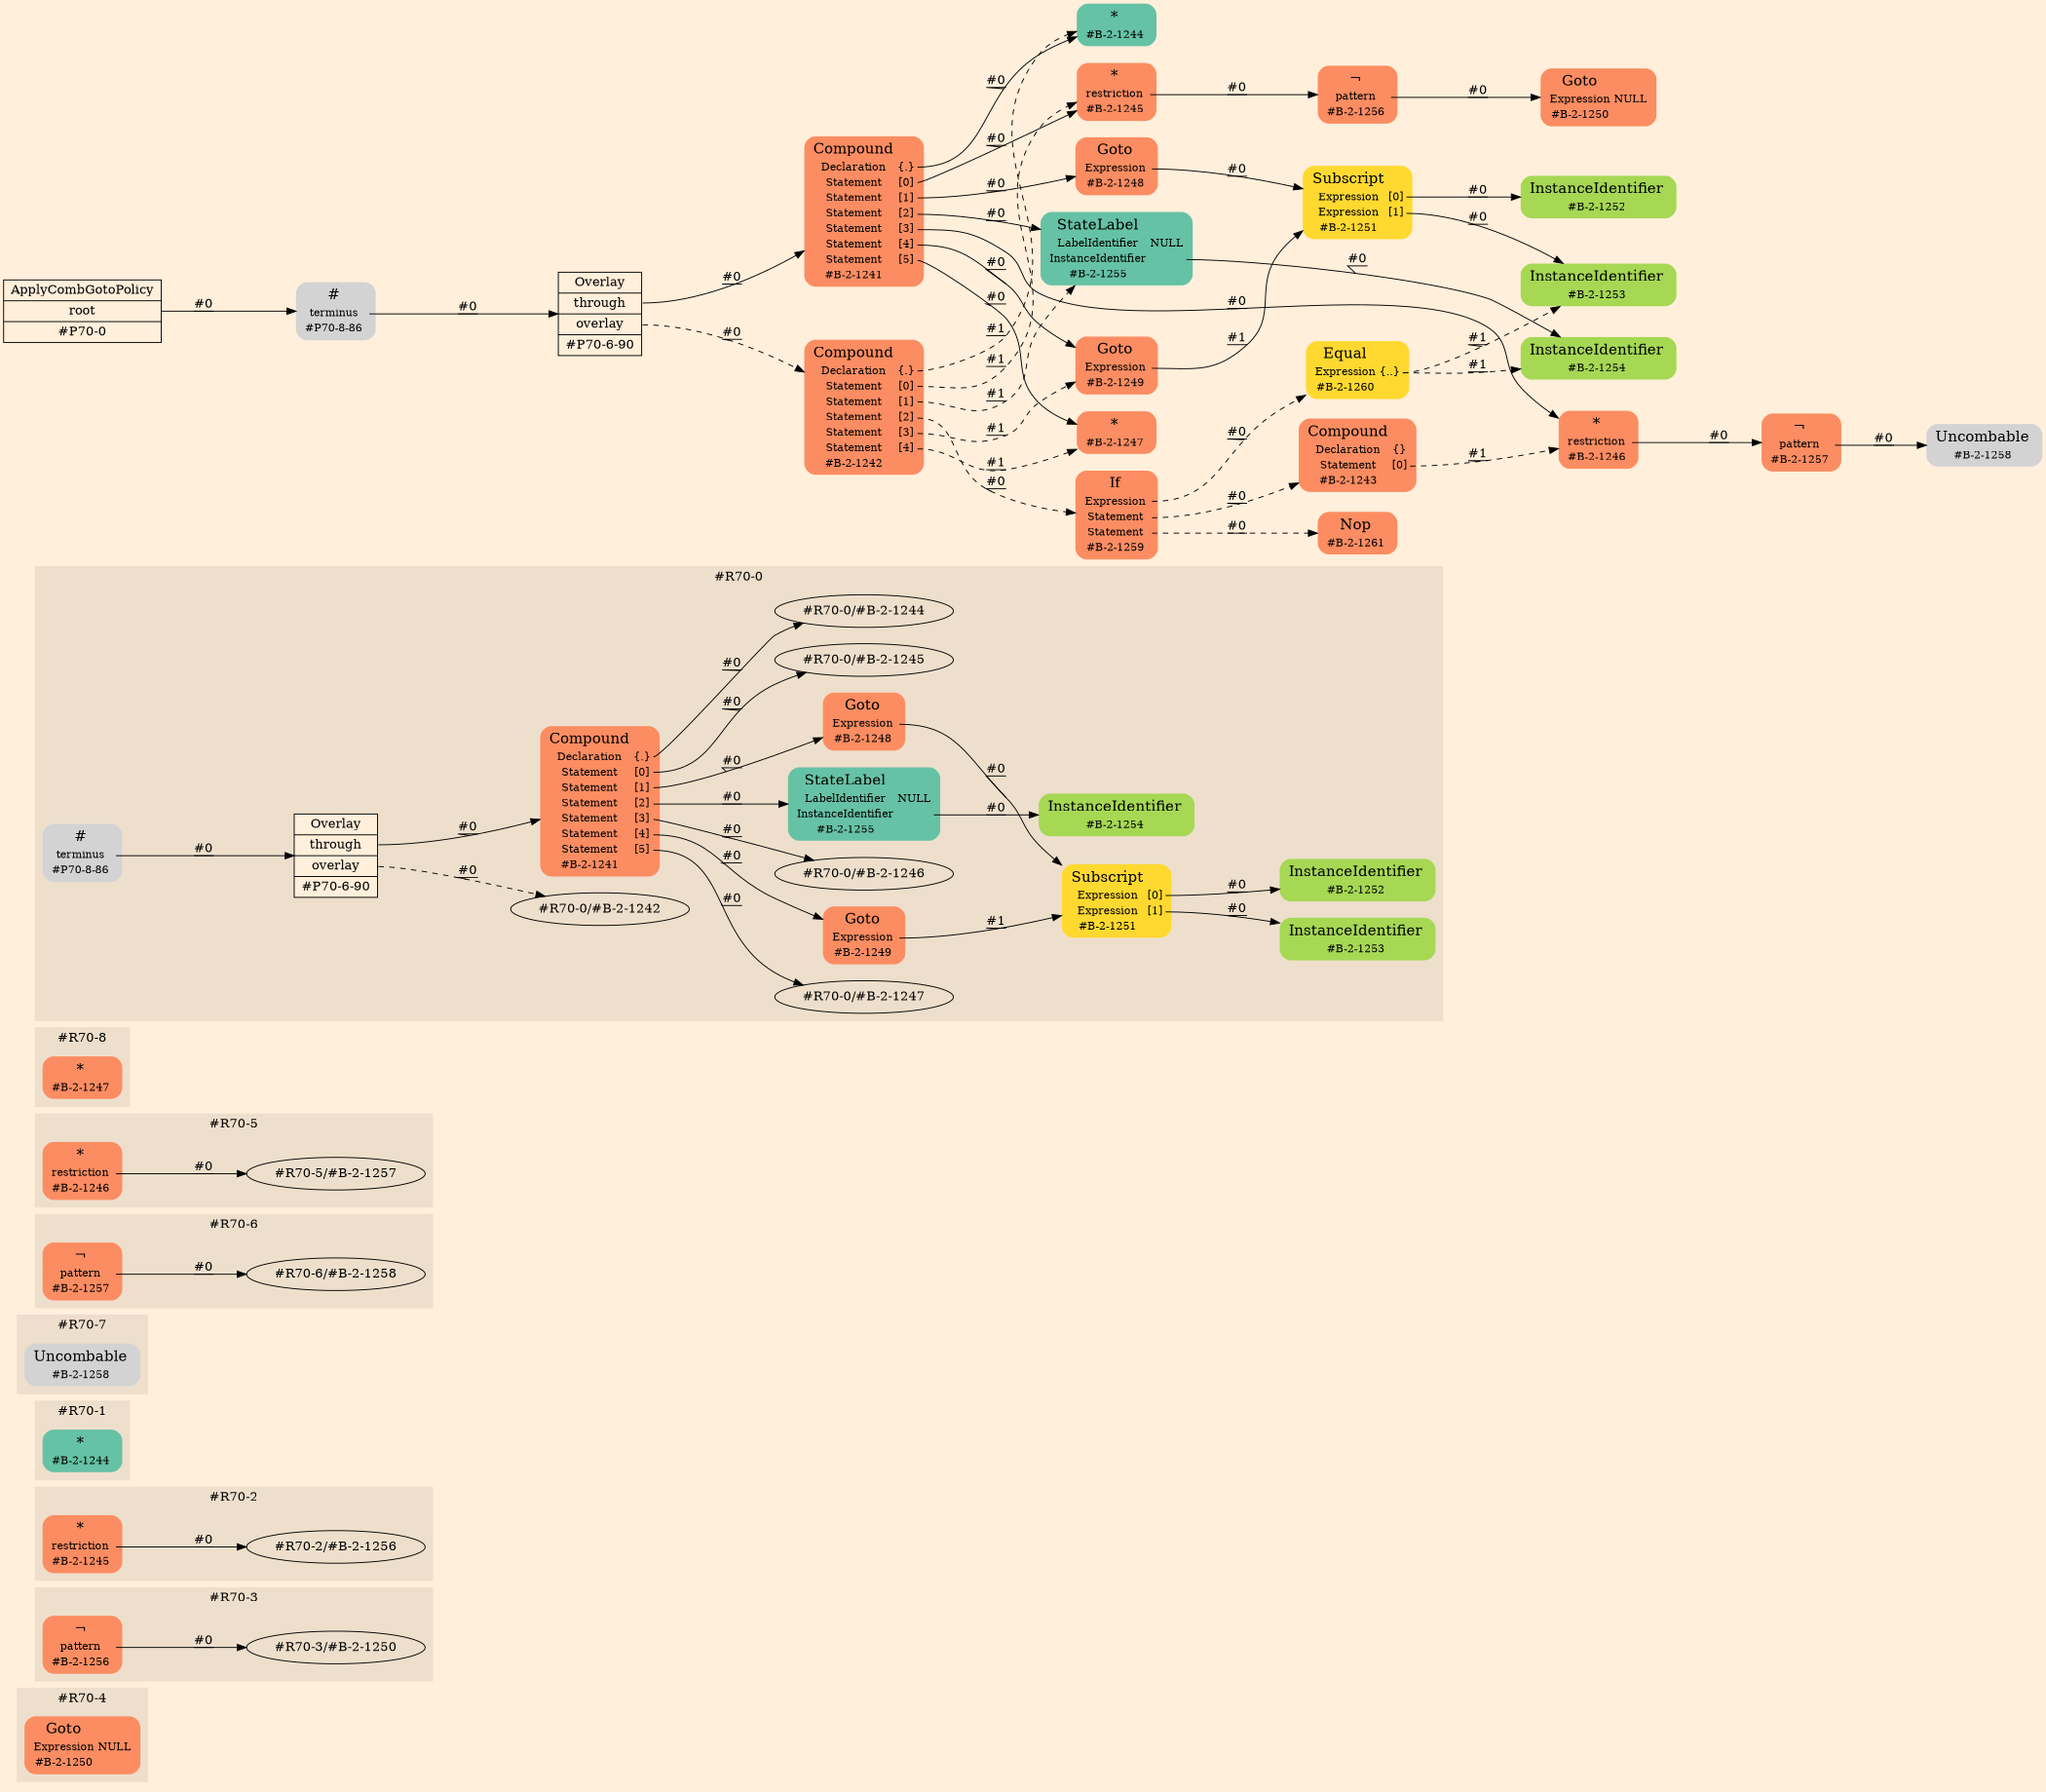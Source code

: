 digraph Inferno {
graph [
rankdir = "LR"
ranksep = 1.0
size = "14,20"
bgcolor = antiquewhite1
];
node [
];
subgraph "cluster#R70-4" {
label = "#R70-4"
style = "filled"
color = antiquewhite2
"#R70-4/#B-2-1250" [
shape = "plaintext"
fillcolor = "/set28/2"
label = <<TABLE BORDER="0" CELLBORDER="0" CELLSPACING="0">
 <TR>
  <TD><FONT POINT-SIZE="16.0">Goto</FONT></TD>
  <TD></TD>
 </TR>
 <TR>
  <TD>Expression</TD>
  <TD PORT="port0">NULL</TD>
 </TR>
 <TR>
  <TD>#B-2-1250</TD>
  <TD PORT="port1"></TD>
 </TR>
</TABLE>>
style = "rounded,filled"
fontsize = "12"
];
}
subgraph "cluster#R70-3" {
label = "#R70-3"
style = "filled"
color = antiquewhite2
"#R70-3/#B-2-1256" [
shape = "plaintext"
fillcolor = "/set28/2"
label = <<TABLE BORDER="0" CELLBORDER="0" CELLSPACING="0">
 <TR>
  <TD><FONT POINT-SIZE="16.0">¬</FONT></TD>
  <TD></TD>
 </TR>
 <TR>
  <TD>pattern</TD>
  <TD PORT="port0"></TD>
 </TR>
 <TR>
  <TD>#B-2-1256</TD>
  <TD PORT="port1"></TD>
 </TR>
</TABLE>>
style = "rounded,filled"
fontsize = "12"
];
"#R70-3/#B-2-1256":port0 -> "#R70-3/#B-2-1250" [style="solid"
label = "#0"
decorate = true
];
}
subgraph "cluster#R70-2" {
label = "#R70-2"
style = "filled"
color = antiquewhite2
"#R70-2/#B-2-1245" [
shape = "plaintext"
fillcolor = "/set28/2"
label = <<TABLE BORDER="0" CELLBORDER="0" CELLSPACING="0">
 <TR>
  <TD><FONT POINT-SIZE="16.0">*</FONT></TD>
  <TD></TD>
 </TR>
 <TR>
  <TD>restriction</TD>
  <TD PORT="port0"></TD>
 </TR>
 <TR>
  <TD>#B-2-1245</TD>
  <TD PORT="port1"></TD>
 </TR>
</TABLE>>
style = "rounded,filled"
fontsize = "12"
];
"#R70-2/#B-2-1245":port0 -> "#R70-2/#B-2-1256" [style="solid"
label = "#0"
decorate = true
];
}
subgraph "cluster#R70-1" {
label = "#R70-1"
style = "filled"
color = antiquewhite2
"#R70-1/#B-2-1244" [
shape = "plaintext"
fillcolor = "/set28/1"
label = <<TABLE BORDER="0" CELLBORDER="0" CELLSPACING="0">
 <TR>
  <TD><FONT POINT-SIZE="16.0">*</FONT></TD>
  <TD></TD>
 </TR>
 <TR>
  <TD>#B-2-1244</TD>
  <TD PORT="port0"></TD>
 </TR>
</TABLE>>
style = "rounded,filled"
fontsize = "12"
];
}
subgraph "cluster#R70-7" {
label = "#R70-7"
style = "filled"
color = antiquewhite2
"#R70-7/#B-2-1258" [
shape = "plaintext"
label = <<TABLE BORDER="0" CELLBORDER="0" CELLSPACING="0">
 <TR>
  <TD><FONT POINT-SIZE="16.0">Uncombable</FONT></TD>
  <TD></TD>
 </TR>
 <TR>
  <TD>#B-2-1258</TD>
  <TD PORT="port0"></TD>
 </TR>
</TABLE>>
style = "rounded,filled"
fontsize = "12"
];
}
subgraph "cluster#R70-6" {
label = "#R70-6"
style = "filled"
color = antiquewhite2
"#R70-6/#B-2-1257" [
shape = "plaintext"
fillcolor = "/set28/2"
label = <<TABLE BORDER="0" CELLBORDER="0" CELLSPACING="0">
 <TR>
  <TD><FONT POINT-SIZE="16.0">¬</FONT></TD>
  <TD></TD>
 </TR>
 <TR>
  <TD>pattern</TD>
  <TD PORT="port0"></TD>
 </TR>
 <TR>
  <TD>#B-2-1257</TD>
  <TD PORT="port1"></TD>
 </TR>
</TABLE>>
style = "rounded,filled"
fontsize = "12"
];
"#R70-6/#B-2-1257":port0 -> "#R70-6/#B-2-1258" [style="solid"
label = "#0"
decorate = true
];
}
subgraph "cluster#R70-5" {
label = "#R70-5"
style = "filled"
color = antiquewhite2
"#R70-5/#B-2-1246" [
shape = "plaintext"
fillcolor = "/set28/2"
label = <<TABLE BORDER="0" CELLBORDER="0" CELLSPACING="0">
 <TR>
  <TD><FONT POINT-SIZE="16.0">*</FONT></TD>
  <TD></TD>
 </TR>
 <TR>
  <TD>restriction</TD>
  <TD PORT="port0"></TD>
 </TR>
 <TR>
  <TD>#B-2-1246</TD>
  <TD PORT="port1"></TD>
 </TR>
</TABLE>>
style = "rounded,filled"
fontsize = "12"
];
"#R70-5/#B-2-1246":port0 -> "#R70-5/#B-2-1257" [style="solid"
label = "#0"
decorate = true
];
}
subgraph "cluster#R70-8" {
label = "#R70-8"
style = "filled"
color = antiquewhite2
"#R70-8/#B-2-1247" [
shape = "plaintext"
fillcolor = "/set28/2"
label = <<TABLE BORDER="0" CELLBORDER="0" CELLSPACING="0">
 <TR>
  <TD><FONT POINT-SIZE="16.0">*</FONT></TD>
  <TD></TD>
 </TR>
 <TR>
  <TD>#B-2-1247</TD>
  <TD PORT="port0"></TD>
 </TR>
</TABLE>>
style = "rounded,filled"
fontsize = "12"
];
}
subgraph "cluster#R70-0" {
label = "#R70-0"
style = "filled"
color = antiquewhite2
"#R70-0/#B-2-1249" [
shape = "plaintext"
fillcolor = "/set28/2"
label = <<TABLE BORDER="0" CELLBORDER="0" CELLSPACING="0">
 <TR>
  <TD><FONT POINT-SIZE="16.0">Goto</FONT></TD>
  <TD></TD>
 </TR>
 <TR>
  <TD>Expression</TD>
  <TD PORT="port0"></TD>
 </TR>
 <TR>
  <TD>#B-2-1249</TD>
  <TD PORT="port1"></TD>
 </TR>
</TABLE>>
style = "rounded,filled"
fontsize = "12"
];
"#R70-0/#B-2-1255" [
shape = "plaintext"
fillcolor = "/set28/1"
label = <<TABLE BORDER="0" CELLBORDER="0" CELLSPACING="0">
 <TR>
  <TD><FONT POINT-SIZE="16.0">StateLabel</FONT></TD>
  <TD></TD>
 </TR>
 <TR>
  <TD>LabelIdentifier</TD>
  <TD PORT="port0">NULL</TD>
 </TR>
 <TR>
  <TD>InstanceIdentifier</TD>
  <TD PORT="port1"></TD>
 </TR>
 <TR>
  <TD>#B-2-1255</TD>
  <TD PORT="port2"></TD>
 </TR>
</TABLE>>
style = "rounded,filled"
fontsize = "12"
];
"#R70-0/#B-2-1253" [
shape = "plaintext"
fillcolor = "/set28/5"
label = <<TABLE BORDER="0" CELLBORDER="0" CELLSPACING="0">
 <TR>
  <TD><FONT POINT-SIZE="16.0">InstanceIdentifier</FONT></TD>
  <TD></TD>
 </TR>
 <TR>
  <TD>#B-2-1253</TD>
  <TD PORT="port0"></TD>
 </TR>
</TABLE>>
style = "rounded,filled"
fontsize = "12"
];
"#R70-0/#P70-8-86" [
shape = "plaintext"
label = <<TABLE BORDER="0" CELLBORDER="0" CELLSPACING="0">
 <TR>
  <TD><FONT POINT-SIZE="16.0">#</FONT></TD>
  <TD></TD>
 </TR>
 <TR>
  <TD>terminus</TD>
  <TD PORT="port0"></TD>
 </TR>
 <TR>
  <TD>#P70-8-86</TD>
  <TD PORT="port1"></TD>
 </TR>
</TABLE>>
style = "rounded,filled"
fontsize = "12"
];
"#R70-0/#B-2-1254" [
shape = "plaintext"
fillcolor = "/set28/5"
label = <<TABLE BORDER="0" CELLBORDER="0" CELLSPACING="0">
 <TR>
  <TD><FONT POINT-SIZE="16.0">InstanceIdentifier</FONT></TD>
  <TD></TD>
 </TR>
 <TR>
  <TD>#B-2-1254</TD>
  <TD PORT="port0"></TD>
 </TR>
</TABLE>>
style = "rounded,filled"
fontsize = "12"
];
"#R70-0/#B-2-1241" [
shape = "plaintext"
fillcolor = "/set28/2"
label = <<TABLE BORDER="0" CELLBORDER="0" CELLSPACING="0">
 <TR>
  <TD><FONT POINT-SIZE="16.0">Compound</FONT></TD>
  <TD></TD>
 </TR>
 <TR>
  <TD>Declaration</TD>
  <TD PORT="port0">{.}</TD>
 </TR>
 <TR>
  <TD>Statement</TD>
  <TD PORT="port1">[0]</TD>
 </TR>
 <TR>
  <TD>Statement</TD>
  <TD PORT="port2">[1]</TD>
 </TR>
 <TR>
  <TD>Statement</TD>
  <TD PORT="port3">[2]</TD>
 </TR>
 <TR>
  <TD>Statement</TD>
  <TD PORT="port4">[3]</TD>
 </TR>
 <TR>
  <TD>Statement</TD>
  <TD PORT="port5">[4]</TD>
 </TR>
 <TR>
  <TD>Statement</TD>
  <TD PORT="port6">[5]</TD>
 </TR>
 <TR>
  <TD>#B-2-1241</TD>
  <TD PORT="port7"></TD>
 </TR>
</TABLE>>
style = "rounded,filled"
fontsize = "12"
];
"#R70-0/#B-2-1248" [
shape = "plaintext"
fillcolor = "/set28/2"
label = <<TABLE BORDER="0" CELLBORDER="0" CELLSPACING="0">
 <TR>
  <TD><FONT POINT-SIZE="16.0">Goto</FONT></TD>
  <TD></TD>
 </TR>
 <TR>
  <TD>Expression</TD>
  <TD PORT="port0"></TD>
 </TR>
 <TR>
  <TD>#B-2-1248</TD>
  <TD PORT="port1"></TD>
 </TR>
</TABLE>>
style = "rounded,filled"
fontsize = "12"
];
"#R70-0/#B-2-1252" [
shape = "plaintext"
fillcolor = "/set28/5"
label = <<TABLE BORDER="0" CELLBORDER="0" CELLSPACING="0">
 <TR>
  <TD><FONT POINT-SIZE="16.0">InstanceIdentifier</FONT></TD>
  <TD></TD>
 </TR>
 <TR>
  <TD>#B-2-1252</TD>
  <TD PORT="port0"></TD>
 </TR>
</TABLE>>
style = "rounded,filled"
fontsize = "12"
];
"#R70-0/#P70-6-90" [
shape = "record"
label = "<fixed> Overlay | <port0> through | <port1> overlay | <port2> #P70-6-90"
style = "filled"
fontsize = "14"
fillcolor = antiquewhite1
];
"#R70-0/#B-2-1251" [
shape = "plaintext"
fillcolor = "/set28/6"
label = <<TABLE BORDER="0" CELLBORDER="0" CELLSPACING="0">
 <TR>
  <TD><FONT POINT-SIZE="16.0">Subscript</FONT></TD>
  <TD></TD>
 </TR>
 <TR>
  <TD>Expression</TD>
  <TD PORT="port0">[0]</TD>
 </TR>
 <TR>
  <TD>Expression</TD>
  <TD PORT="port1">[1]</TD>
 </TR>
 <TR>
  <TD>#B-2-1251</TD>
  <TD PORT="port2"></TD>
 </TR>
</TABLE>>
style = "rounded,filled"
fontsize = "12"
];
"#R70-0/#B-2-1249":port0 -> "#R70-0/#B-2-1251" [style="solid"
label = "#1"
decorate = true
];
"#R70-0/#B-2-1255":port1 -> "#R70-0/#B-2-1254" [style="solid"
label = "#0"
decorate = true
];
"#R70-0/#P70-8-86":port0 -> "#R70-0/#P70-6-90" [style="solid"
label = "#0"
decorate = true
];
"#R70-0/#B-2-1241":port0 -> "#R70-0/#B-2-1244" [style="solid"
label = "#0"
decorate = true
];
"#R70-0/#B-2-1241":port1 -> "#R70-0/#B-2-1245" [style="solid"
label = "#0"
decorate = true
];
"#R70-0/#B-2-1241":port2 -> "#R70-0/#B-2-1248" [style="solid"
label = "#0"
decorate = true
];
"#R70-0/#B-2-1241":port3 -> "#R70-0/#B-2-1255" [style="solid"
label = "#0"
decorate = true
];
"#R70-0/#B-2-1241":port4 -> "#R70-0/#B-2-1246" [style="solid"
label = "#0"
decorate = true
];
"#R70-0/#B-2-1241":port5 -> "#R70-0/#B-2-1249" [style="solid"
label = "#0"
decorate = true
];
"#R70-0/#B-2-1241":port6 -> "#R70-0/#B-2-1247" [style="solid"
label = "#0"
decorate = true
];
"#R70-0/#B-2-1248":port0 -> "#R70-0/#B-2-1251" [style="solid"
label = "#0"
decorate = true
];
"#R70-0/#P70-6-90":port0 -> "#R70-0/#B-2-1241" [style="solid"
label = "#0"
decorate = true
];
"#R70-0/#P70-6-90":port1 -> "#R70-0/#B-2-1242" [style="dashed"
label = "#0"
decorate = true
];
"#R70-0/#B-2-1251":port0 -> "#R70-0/#B-2-1252" [style="solid"
label = "#0"
decorate = true
];
"#R70-0/#B-2-1251":port1 -> "#R70-0/#B-2-1253" [style="solid"
label = "#0"
decorate = true
];
}
"/CR#P70-0" [
shape = "record"
fillcolor = "transparent"
label = "<fixed> ApplyCombGotoPolicy | <port0> root | <port1> #P70-0"
style = "filled"
fontsize = "14"
fillcolor = antiquewhite1
];
"/#P70-8-86" [
shape = "plaintext"
label = <<TABLE BORDER="0" CELLBORDER="0" CELLSPACING="0">
 <TR>
  <TD><FONT POINT-SIZE="16.0">#</FONT></TD>
  <TD></TD>
 </TR>
 <TR>
  <TD>terminus</TD>
  <TD PORT="port0"></TD>
 </TR>
 <TR>
  <TD>#P70-8-86</TD>
  <TD PORT="port1"></TD>
 </TR>
</TABLE>>
style = "rounded,filled"
fontsize = "12"
];
"/#P70-6-90" [
shape = "record"
label = "<fixed> Overlay | <port0> through | <port1> overlay | <port2> #P70-6-90"
style = "filled"
fontsize = "14"
fillcolor = antiquewhite1
];
"/#B-2-1241" [
shape = "plaintext"
fillcolor = "/set28/2"
label = <<TABLE BORDER="0" CELLBORDER="0" CELLSPACING="0">
 <TR>
  <TD><FONT POINT-SIZE="16.0">Compound</FONT></TD>
  <TD></TD>
 </TR>
 <TR>
  <TD>Declaration</TD>
  <TD PORT="port0">{.}</TD>
 </TR>
 <TR>
  <TD>Statement</TD>
  <TD PORT="port1">[0]</TD>
 </TR>
 <TR>
  <TD>Statement</TD>
  <TD PORT="port2">[1]</TD>
 </TR>
 <TR>
  <TD>Statement</TD>
  <TD PORT="port3">[2]</TD>
 </TR>
 <TR>
  <TD>Statement</TD>
  <TD PORT="port4">[3]</TD>
 </TR>
 <TR>
  <TD>Statement</TD>
  <TD PORT="port5">[4]</TD>
 </TR>
 <TR>
  <TD>Statement</TD>
  <TD PORT="port6">[5]</TD>
 </TR>
 <TR>
  <TD>#B-2-1241</TD>
  <TD PORT="port7"></TD>
 </TR>
</TABLE>>
style = "rounded,filled"
fontsize = "12"
];
"/#B-2-1244" [
shape = "plaintext"
fillcolor = "/set28/1"
label = <<TABLE BORDER="0" CELLBORDER="0" CELLSPACING="0">
 <TR>
  <TD><FONT POINT-SIZE="16.0">*</FONT></TD>
  <TD></TD>
 </TR>
 <TR>
  <TD>#B-2-1244</TD>
  <TD PORT="port0"></TD>
 </TR>
</TABLE>>
style = "rounded,filled"
fontsize = "12"
];
"/#B-2-1245" [
shape = "plaintext"
fillcolor = "/set28/2"
label = <<TABLE BORDER="0" CELLBORDER="0" CELLSPACING="0">
 <TR>
  <TD><FONT POINT-SIZE="16.0">*</FONT></TD>
  <TD></TD>
 </TR>
 <TR>
  <TD>restriction</TD>
  <TD PORT="port0"></TD>
 </TR>
 <TR>
  <TD>#B-2-1245</TD>
  <TD PORT="port1"></TD>
 </TR>
</TABLE>>
style = "rounded,filled"
fontsize = "12"
];
"/#B-2-1256" [
shape = "plaintext"
fillcolor = "/set28/2"
label = <<TABLE BORDER="0" CELLBORDER="0" CELLSPACING="0">
 <TR>
  <TD><FONT POINT-SIZE="16.0">¬</FONT></TD>
  <TD></TD>
 </TR>
 <TR>
  <TD>pattern</TD>
  <TD PORT="port0"></TD>
 </TR>
 <TR>
  <TD>#B-2-1256</TD>
  <TD PORT="port1"></TD>
 </TR>
</TABLE>>
style = "rounded,filled"
fontsize = "12"
];
"/#B-2-1250" [
shape = "plaintext"
fillcolor = "/set28/2"
label = <<TABLE BORDER="0" CELLBORDER="0" CELLSPACING="0">
 <TR>
  <TD><FONT POINT-SIZE="16.0">Goto</FONT></TD>
  <TD></TD>
 </TR>
 <TR>
  <TD>Expression</TD>
  <TD PORT="port0">NULL</TD>
 </TR>
 <TR>
  <TD>#B-2-1250</TD>
  <TD PORT="port1"></TD>
 </TR>
</TABLE>>
style = "rounded,filled"
fontsize = "12"
];
"/#B-2-1248" [
shape = "plaintext"
fillcolor = "/set28/2"
label = <<TABLE BORDER="0" CELLBORDER="0" CELLSPACING="0">
 <TR>
  <TD><FONT POINT-SIZE="16.0">Goto</FONT></TD>
  <TD></TD>
 </TR>
 <TR>
  <TD>Expression</TD>
  <TD PORT="port0"></TD>
 </TR>
 <TR>
  <TD>#B-2-1248</TD>
  <TD PORT="port1"></TD>
 </TR>
</TABLE>>
style = "rounded,filled"
fontsize = "12"
];
"/#B-2-1251" [
shape = "plaintext"
fillcolor = "/set28/6"
label = <<TABLE BORDER="0" CELLBORDER="0" CELLSPACING="0">
 <TR>
  <TD><FONT POINT-SIZE="16.0">Subscript</FONT></TD>
  <TD></TD>
 </TR>
 <TR>
  <TD>Expression</TD>
  <TD PORT="port0">[0]</TD>
 </TR>
 <TR>
  <TD>Expression</TD>
  <TD PORT="port1">[1]</TD>
 </TR>
 <TR>
  <TD>#B-2-1251</TD>
  <TD PORT="port2"></TD>
 </TR>
</TABLE>>
style = "rounded,filled"
fontsize = "12"
];
"/#B-2-1252" [
shape = "plaintext"
fillcolor = "/set28/5"
label = <<TABLE BORDER="0" CELLBORDER="0" CELLSPACING="0">
 <TR>
  <TD><FONT POINT-SIZE="16.0">InstanceIdentifier</FONT></TD>
  <TD></TD>
 </TR>
 <TR>
  <TD>#B-2-1252</TD>
  <TD PORT="port0"></TD>
 </TR>
</TABLE>>
style = "rounded,filled"
fontsize = "12"
];
"/#B-2-1253" [
shape = "plaintext"
fillcolor = "/set28/5"
label = <<TABLE BORDER="0" CELLBORDER="0" CELLSPACING="0">
 <TR>
  <TD><FONT POINT-SIZE="16.0">InstanceIdentifier</FONT></TD>
  <TD></TD>
 </TR>
 <TR>
  <TD>#B-2-1253</TD>
  <TD PORT="port0"></TD>
 </TR>
</TABLE>>
style = "rounded,filled"
fontsize = "12"
];
"/#B-2-1255" [
shape = "plaintext"
fillcolor = "/set28/1"
label = <<TABLE BORDER="0" CELLBORDER="0" CELLSPACING="0">
 <TR>
  <TD><FONT POINT-SIZE="16.0">StateLabel</FONT></TD>
  <TD></TD>
 </TR>
 <TR>
  <TD>LabelIdentifier</TD>
  <TD PORT="port0">NULL</TD>
 </TR>
 <TR>
  <TD>InstanceIdentifier</TD>
  <TD PORT="port1"></TD>
 </TR>
 <TR>
  <TD>#B-2-1255</TD>
  <TD PORT="port2"></TD>
 </TR>
</TABLE>>
style = "rounded,filled"
fontsize = "12"
];
"/#B-2-1254" [
shape = "plaintext"
fillcolor = "/set28/5"
label = <<TABLE BORDER="0" CELLBORDER="0" CELLSPACING="0">
 <TR>
  <TD><FONT POINT-SIZE="16.0">InstanceIdentifier</FONT></TD>
  <TD></TD>
 </TR>
 <TR>
  <TD>#B-2-1254</TD>
  <TD PORT="port0"></TD>
 </TR>
</TABLE>>
style = "rounded,filled"
fontsize = "12"
];
"/#B-2-1246" [
shape = "plaintext"
fillcolor = "/set28/2"
label = <<TABLE BORDER="0" CELLBORDER="0" CELLSPACING="0">
 <TR>
  <TD><FONT POINT-SIZE="16.0">*</FONT></TD>
  <TD></TD>
 </TR>
 <TR>
  <TD>restriction</TD>
  <TD PORT="port0"></TD>
 </TR>
 <TR>
  <TD>#B-2-1246</TD>
  <TD PORT="port1"></TD>
 </TR>
</TABLE>>
style = "rounded,filled"
fontsize = "12"
];
"/#B-2-1257" [
shape = "plaintext"
fillcolor = "/set28/2"
label = <<TABLE BORDER="0" CELLBORDER="0" CELLSPACING="0">
 <TR>
  <TD><FONT POINT-SIZE="16.0">¬</FONT></TD>
  <TD></TD>
 </TR>
 <TR>
  <TD>pattern</TD>
  <TD PORT="port0"></TD>
 </TR>
 <TR>
  <TD>#B-2-1257</TD>
  <TD PORT="port1"></TD>
 </TR>
</TABLE>>
style = "rounded,filled"
fontsize = "12"
];
"/#B-2-1258" [
shape = "plaintext"
label = <<TABLE BORDER="0" CELLBORDER="0" CELLSPACING="0">
 <TR>
  <TD><FONT POINT-SIZE="16.0">Uncombable</FONT></TD>
  <TD></TD>
 </TR>
 <TR>
  <TD>#B-2-1258</TD>
  <TD PORT="port0"></TD>
 </TR>
</TABLE>>
style = "rounded,filled"
fontsize = "12"
];
"/#B-2-1249" [
shape = "plaintext"
fillcolor = "/set28/2"
label = <<TABLE BORDER="0" CELLBORDER="0" CELLSPACING="0">
 <TR>
  <TD><FONT POINT-SIZE="16.0">Goto</FONT></TD>
  <TD></TD>
 </TR>
 <TR>
  <TD>Expression</TD>
  <TD PORT="port0"></TD>
 </TR>
 <TR>
  <TD>#B-2-1249</TD>
  <TD PORT="port1"></TD>
 </TR>
</TABLE>>
style = "rounded,filled"
fontsize = "12"
];
"/#B-2-1247" [
shape = "plaintext"
fillcolor = "/set28/2"
label = <<TABLE BORDER="0" CELLBORDER="0" CELLSPACING="0">
 <TR>
  <TD><FONT POINT-SIZE="16.0">*</FONT></TD>
  <TD></TD>
 </TR>
 <TR>
  <TD>#B-2-1247</TD>
  <TD PORT="port0"></TD>
 </TR>
</TABLE>>
style = "rounded,filled"
fontsize = "12"
];
"/#B-2-1242" [
shape = "plaintext"
fillcolor = "/set28/2"
label = <<TABLE BORDER="0" CELLBORDER="0" CELLSPACING="0">
 <TR>
  <TD><FONT POINT-SIZE="16.0">Compound</FONT></TD>
  <TD></TD>
 </TR>
 <TR>
  <TD>Declaration</TD>
  <TD PORT="port0">{.}</TD>
 </TR>
 <TR>
  <TD>Statement</TD>
  <TD PORT="port1">[0]</TD>
 </TR>
 <TR>
  <TD>Statement</TD>
  <TD PORT="port2">[1]</TD>
 </TR>
 <TR>
  <TD>Statement</TD>
  <TD PORT="port3">[2]</TD>
 </TR>
 <TR>
  <TD>Statement</TD>
  <TD PORT="port4">[3]</TD>
 </TR>
 <TR>
  <TD>Statement</TD>
  <TD PORT="port5">[4]</TD>
 </TR>
 <TR>
  <TD>#B-2-1242</TD>
  <TD PORT="port6"></TD>
 </TR>
</TABLE>>
style = "rounded,filled"
fontsize = "12"
];
"/#B-2-1259" [
shape = "plaintext"
fillcolor = "/set28/2"
label = <<TABLE BORDER="0" CELLBORDER="0" CELLSPACING="0">
 <TR>
  <TD><FONT POINT-SIZE="16.0">If</FONT></TD>
  <TD></TD>
 </TR>
 <TR>
  <TD>Expression</TD>
  <TD PORT="port0"></TD>
 </TR>
 <TR>
  <TD>Statement</TD>
  <TD PORT="port1"></TD>
 </TR>
 <TR>
  <TD>Statement</TD>
  <TD PORT="port2"></TD>
 </TR>
 <TR>
  <TD>#B-2-1259</TD>
  <TD PORT="port3"></TD>
 </TR>
</TABLE>>
style = "rounded,filled"
fontsize = "12"
];
"/#B-2-1260" [
shape = "plaintext"
fillcolor = "/set28/6"
label = <<TABLE BORDER="0" CELLBORDER="0" CELLSPACING="0">
 <TR>
  <TD><FONT POINT-SIZE="16.0">Equal</FONT></TD>
  <TD></TD>
 </TR>
 <TR>
  <TD>Expression</TD>
  <TD PORT="port0">{..}</TD>
 </TR>
 <TR>
  <TD>#B-2-1260</TD>
  <TD PORT="port1"></TD>
 </TR>
</TABLE>>
style = "rounded,filled"
fontsize = "12"
];
"/#B-2-1243" [
shape = "plaintext"
fillcolor = "/set28/2"
label = <<TABLE BORDER="0" CELLBORDER="0" CELLSPACING="0">
 <TR>
  <TD><FONT POINT-SIZE="16.0">Compound</FONT></TD>
  <TD></TD>
 </TR>
 <TR>
  <TD>Declaration</TD>
  <TD PORT="port0">{}</TD>
 </TR>
 <TR>
  <TD>Statement</TD>
  <TD PORT="port1">[0]</TD>
 </TR>
 <TR>
  <TD>#B-2-1243</TD>
  <TD PORT="port2"></TD>
 </TR>
</TABLE>>
style = "rounded,filled"
fontsize = "12"
];
"/#B-2-1261" [
shape = "plaintext"
fillcolor = "/set28/2"
label = <<TABLE BORDER="0" CELLBORDER="0" CELLSPACING="0">
 <TR>
  <TD><FONT POINT-SIZE="16.0">Nop</FONT></TD>
  <TD></TD>
 </TR>
 <TR>
  <TD>#B-2-1261</TD>
  <TD PORT="port0"></TD>
 </TR>
</TABLE>>
style = "rounded,filled"
fontsize = "12"
];
"/CR#P70-0":port0 -> "/#P70-8-86" [style="solid"
label = "#0"
decorate = true
];
"/#P70-8-86":port0 -> "/#P70-6-90" [style="solid"
label = "#0"
decorate = true
];
"/#P70-6-90":port0 -> "/#B-2-1241" [style="solid"
label = "#0"
decorate = true
];
"/#P70-6-90":port1 -> "/#B-2-1242" [style="dashed"
label = "#0"
decorate = true
];
"/#B-2-1241":port0 -> "/#B-2-1244" [style="solid"
label = "#0"
decorate = true
];
"/#B-2-1241":port1 -> "/#B-2-1245" [style="solid"
label = "#0"
decorate = true
];
"/#B-2-1241":port2 -> "/#B-2-1248" [style="solid"
label = "#0"
decorate = true
];
"/#B-2-1241":port3 -> "/#B-2-1255" [style="solid"
label = "#0"
decorate = true
];
"/#B-2-1241":port4 -> "/#B-2-1246" [style="solid"
label = "#0"
decorate = true
];
"/#B-2-1241":port5 -> "/#B-2-1249" [style="solid"
label = "#0"
decorate = true
];
"/#B-2-1241":port6 -> "/#B-2-1247" [style="solid"
label = "#0"
decorate = true
];
"/#B-2-1245":port0 -> "/#B-2-1256" [style="solid"
label = "#0"
decorate = true
];
"/#B-2-1256":port0 -> "/#B-2-1250" [style="solid"
label = "#0"
decorate = true
];
"/#B-2-1248":port0 -> "/#B-2-1251" [style="solid"
label = "#0"
decorate = true
];
"/#B-2-1251":port0 -> "/#B-2-1252" [style="solid"
label = "#0"
decorate = true
];
"/#B-2-1251":port1 -> "/#B-2-1253" [style="solid"
label = "#0"
decorate = true
];
"/#B-2-1255":port1 -> "/#B-2-1254" [style="solid"
label = "#0"
decorate = true
];
"/#B-2-1246":port0 -> "/#B-2-1257" [style="solid"
label = "#0"
decorate = true
];
"/#B-2-1257":port0 -> "/#B-2-1258" [style="solid"
label = "#0"
decorate = true
];
"/#B-2-1249":port0 -> "/#B-2-1251" [style="solid"
label = "#1"
decorate = true
];
"/#B-2-1242":port0 -> "/#B-2-1244" [style="dashed"
label = "#1"
decorate = true
];
"/#B-2-1242":port1 -> "/#B-2-1245" [style="dashed"
label = "#1"
decorate = true
];
"/#B-2-1242":port2 -> "/#B-2-1255" [style="dashed"
label = "#1"
decorate = true
];
"/#B-2-1242":port3 -> "/#B-2-1259" [style="dashed"
label = "#0"
decorate = true
];
"/#B-2-1242":port4 -> "/#B-2-1249" [style="dashed"
label = "#1"
decorate = true
];
"/#B-2-1242":port5 -> "/#B-2-1247" [style="dashed"
label = "#1"
decorate = true
];
"/#B-2-1259":port0 -> "/#B-2-1260" [style="dashed"
label = "#0"
decorate = true
];
"/#B-2-1259":port1 -> "/#B-2-1243" [style="dashed"
label = "#0"
decorate = true
];
"/#B-2-1259":port2 -> "/#B-2-1261" [style="dashed"
label = "#0"
decorate = true
];
"/#B-2-1260":port0 -> "/#B-2-1253" [style="dashed"
label = "#1"
decorate = true
];
"/#B-2-1260":port0 -> "/#B-2-1254" [style="dashed"
label = "#1"
decorate = true
];
"/#B-2-1243":port1 -> "/#B-2-1246" [style="dashed"
label = "#1"
decorate = true
];
}
